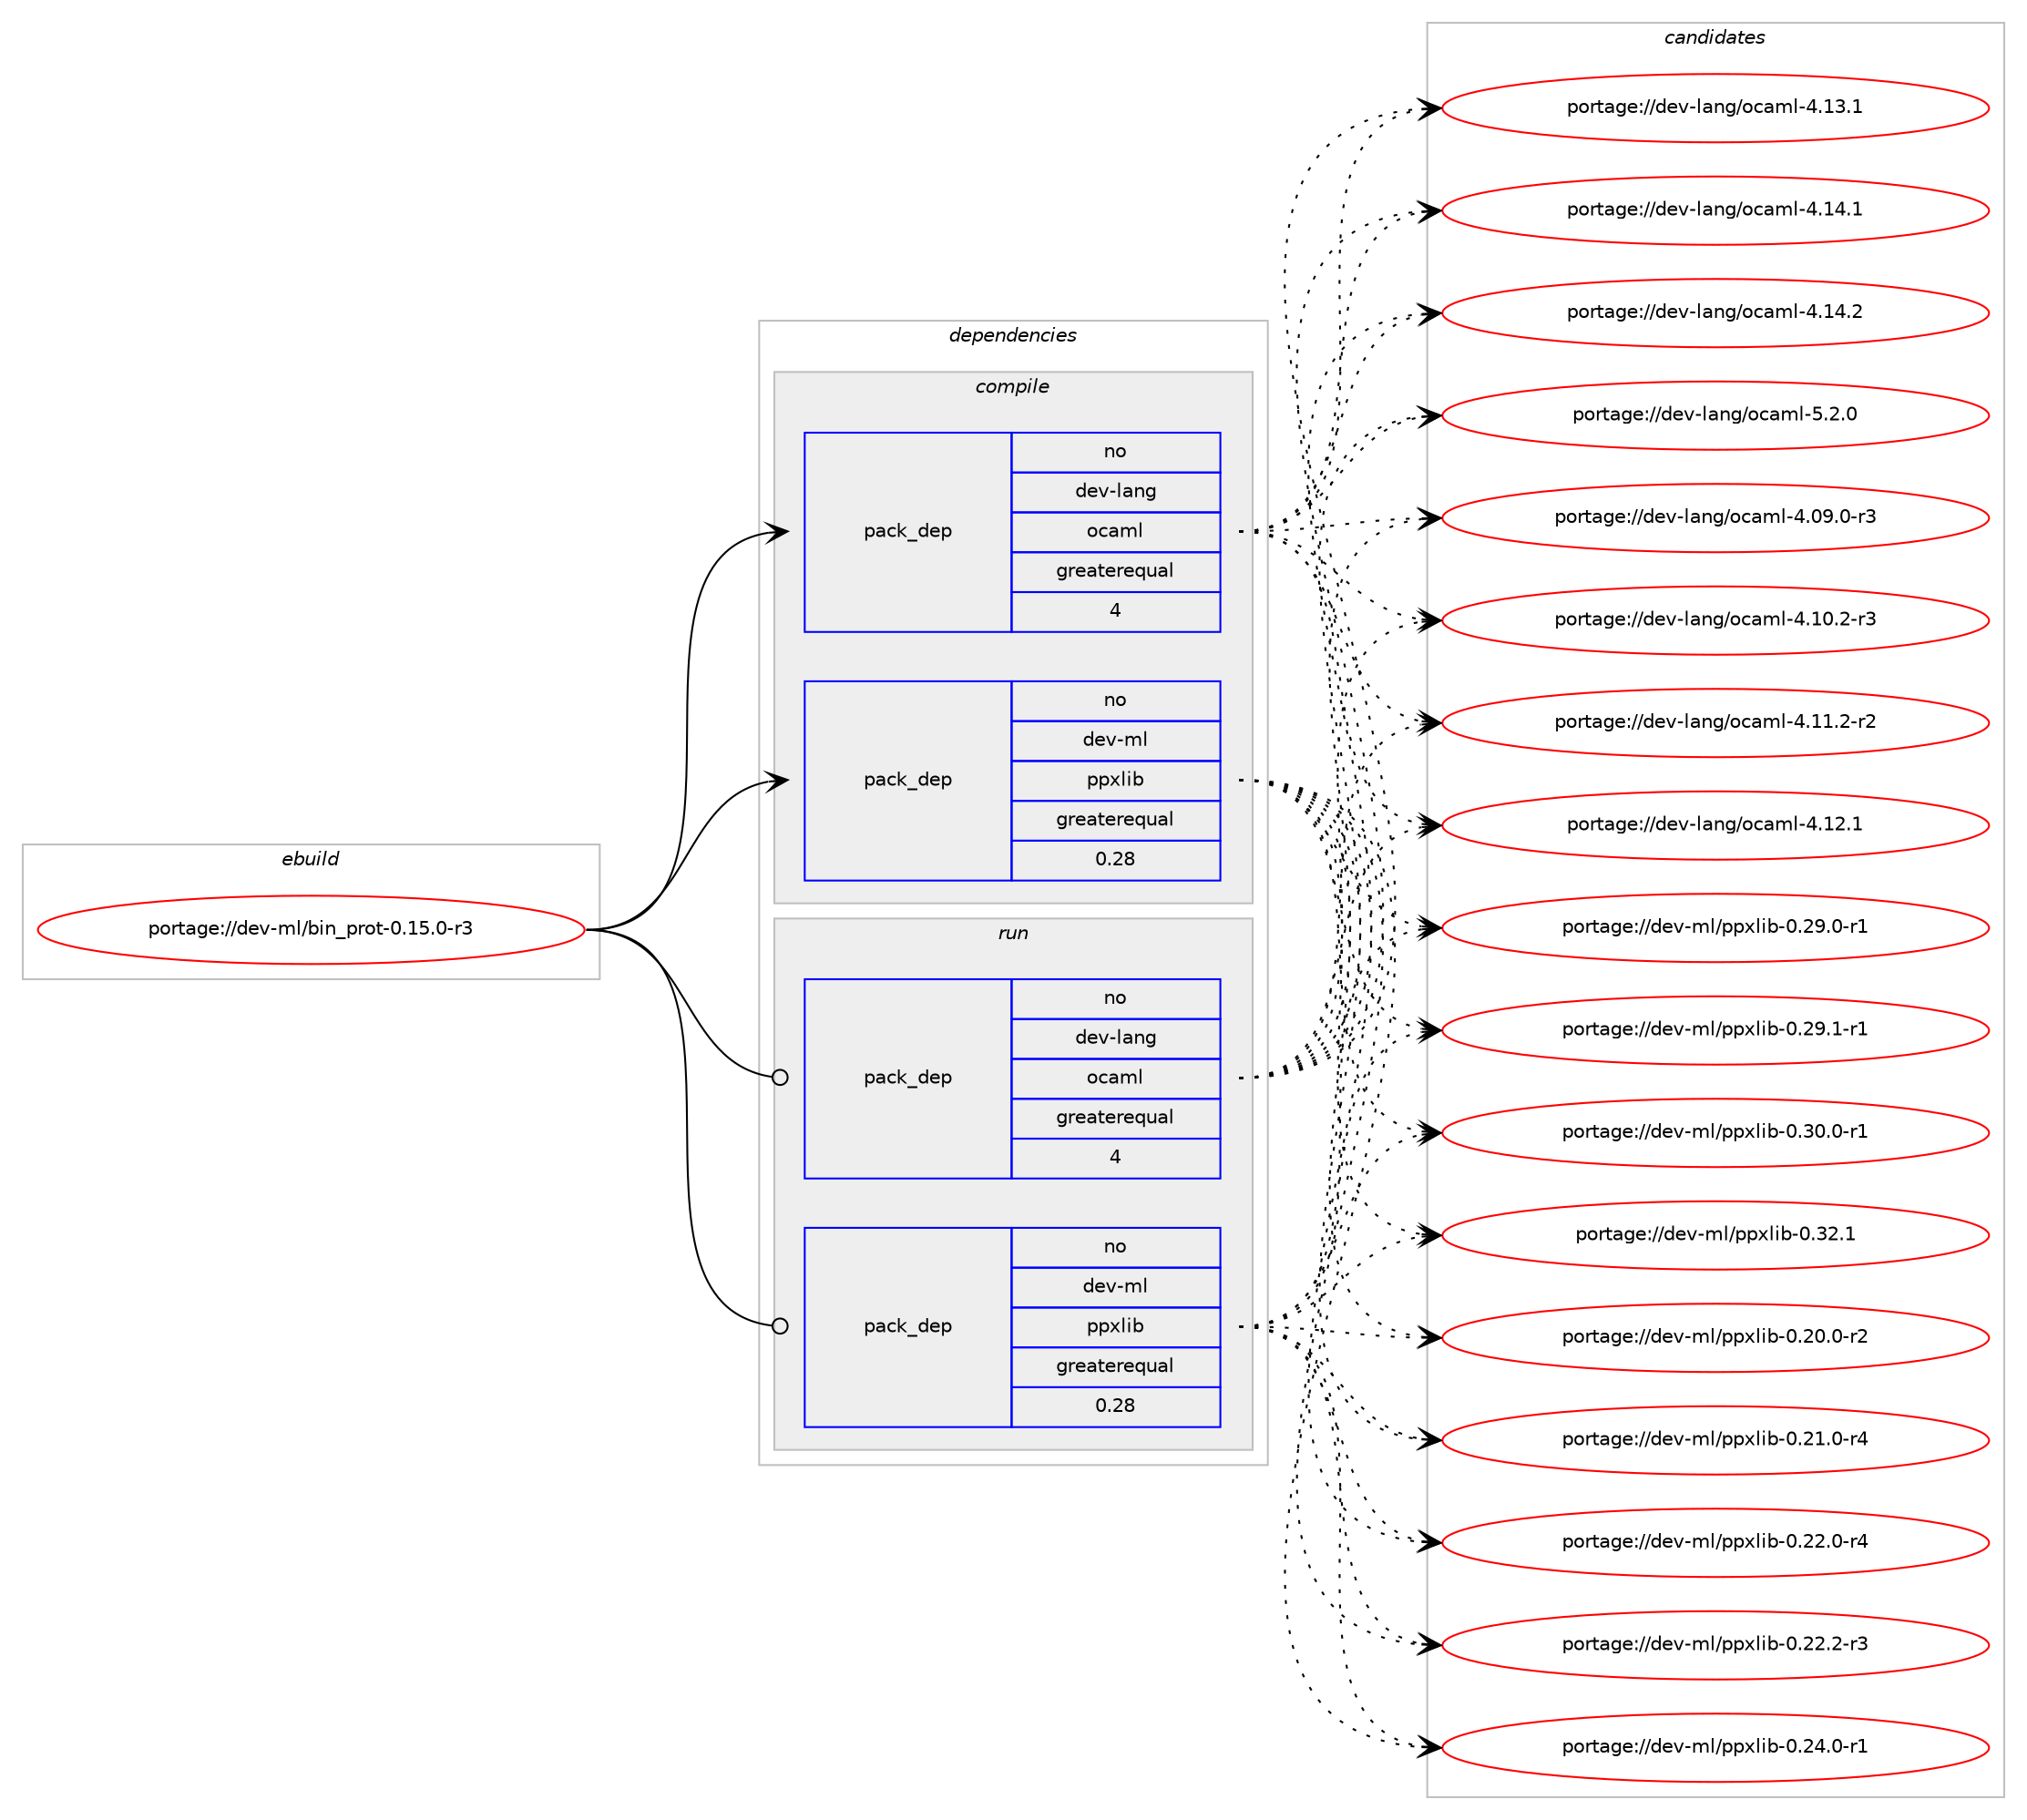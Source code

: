 digraph prolog {

# *************
# Graph options
# *************

newrank=true;
concentrate=true;
compound=true;
graph [rankdir=LR,fontname=Helvetica,fontsize=10,ranksep=1.5];#, ranksep=2.5, nodesep=0.2];
edge  [arrowhead=vee];
node  [fontname=Helvetica,fontsize=10];

# **********
# The ebuild
# **********

subgraph cluster_leftcol {
color=gray;
rank=same;
label=<<i>ebuild</i>>;
id [label="portage://dev-ml/bin_prot-0.15.0-r3", color=red, width=4, href="../dev-ml/bin_prot-0.15.0-r3.svg"];
}

# ****************
# The dependencies
# ****************

subgraph cluster_midcol {
color=gray;
label=<<i>dependencies</i>>;
subgraph cluster_compile {
fillcolor="#eeeeee";
style=filled;
label=<<i>compile</i>>;
subgraph pack29769 {
dependency59367 [label=<<TABLE BORDER="0" CELLBORDER="1" CELLSPACING="0" CELLPADDING="4" WIDTH="220"><TR><TD ROWSPAN="6" CELLPADDING="30">pack_dep</TD></TR><TR><TD WIDTH="110">no</TD></TR><TR><TD>dev-lang</TD></TR><TR><TD>ocaml</TD></TR><TR><TD>greaterequal</TD></TR><TR><TD>4</TD></TR></TABLE>>, shape=none, color=blue];
}
id:e -> dependency59367:w [weight=20,style="solid",arrowhead="vee"];
# *** BEGIN UNKNOWN DEPENDENCY TYPE (TODO) ***
# id -> package_dependency(portage://dev-ml/bin_prot-0.15.0-r3,install,no,dev-ml,base,none,[,,],[slot(0),subslot(0.15)],[])
# *** END UNKNOWN DEPENDENCY TYPE (TODO) ***

# *** BEGIN UNKNOWN DEPENDENCY TYPE (TODO) ***
# id -> package_dependency(portage://dev-ml/bin_prot-0.15.0-r3,install,no,dev-ml,dune,none,[,,],any_same_slot,[])
# *** END UNKNOWN DEPENDENCY TYPE (TODO) ***

# *** BEGIN UNKNOWN DEPENDENCY TYPE (TODO) ***
# id -> package_dependency(portage://dev-ml/bin_prot-0.15.0-r3,install,no,dev-ml,findlib,none,[,,],any_same_slot,[])
# *** END UNKNOWN DEPENDENCY TYPE (TODO) ***

# *** BEGIN UNKNOWN DEPENDENCY TYPE (TODO) ***
# id -> package_dependency(portage://dev-ml/bin_prot-0.15.0-r3,install,no,dev-ml,ppx_compare,none,[,,],[slot(0),subslot(0.15)],[])
# *** END UNKNOWN DEPENDENCY TYPE (TODO) ***

# *** BEGIN UNKNOWN DEPENDENCY TYPE (TODO) ***
# id -> package_dependency(portage://dev-ml/bin_prot-0.15.0-r3,install,no,dev-ml,ppx_custom_printf,none,[,,],[slot(0),subslot(0.15)],[])
# *** END UNKNOWN DEPENDENCY TYPE (TODO) ***

# *** BEGIN UNKNOWN DEPENDENCY TYPE (TODO) ***
# id -> package_dependency(portage://dev-ml/bin_prot-0.15.0-r3,install,no,dev-ml,ppx_fields_conv,none,[,,],[slot(0),subslot(0.15)],[])
# *** END UNKNOWN DEPENDENCY TYPE (TODO) ***

# *** BEGIN UNKNOWN DEPENDENCY TYPE (TODO) ***
# id -> package_dependency(portage://dev-ml/bin_prot-0.15.0-r3,install,no,dev-ml,ppx_optcomp,none,[,,],[slot(0),subslot(0.15)],[])
# *** END UNKNOWN DEPENDENCY TYPE (TODO) ***

# *** BEGIN UNKNOWN DEPENDENCY TYPE (TODO) ***
# id -> package_dependency(portage://dev-ml/bin_prot-0.15.0-r3,install,no,dev-ml,ppx_sexp_conv,none,[,,],[slot(0),subslot(0.15)],[])
# *** END UNKNOWN DEPENDENCY TYPE (TODO) ***

# *** BEGIN UNKNOWN DEPENDENCY TYPE (TODO) ***
# id -> package_dependency(portage://dev-ml/bin_prot-0.15.0-r3,install,no,dev-ml,ppx_variants_conv,none,[,,],[slot(0),subslot(0.15)],[])
# *** END UNKNOWN DEPENDENCY TYPE (TODO) ***

subgraph pack29770 {
dependency59368 [label=<<TABLE BORDER="0" CELLBORDER="1" CELLSPACING="0" CELLPADDING="4" WIDTH="220"><TR><TD ROWSPAN="6" CELLPADDING="30">pack_dep</TD></TR><TR><TD WIDTH="110">no</TD></TR><TR><TD>dev-ml</TD></TR><TR><TD>ppxlib</TD></TR><TR><TD>greaterequal</TD></TR><TR><TD>0.28</TD></TR></TABLE>>, shape=none, color=blue];
}
id:e -> dependency59368:w [weight=20,style="solid",arrowhead="vee"];
# *** BEGIN UNKNOWN DEPENDENCY TYPE (TODO) ***
# id -> package_dependency(portage://dev-ml/bin_prot-0.15.0-r3,install,no,dev-ml,variantslib,none,[,,],[slot(0),subslot(0.15)],[])
# *** END UNKNOWN DEPENDENCY TYPE (TODO) ***

}
subgraph cluster_compileandrun {
fillcolor="#eeeeee";
style=filled;
label=<<i>compile and run</i>>;
}
subgraph cluster_run {
fillcolor="#eeeeee";
style=filled;
label=<<i>run</i>>;
subgraph pack29771 {
dependency59369 [label=<<TABLE BORDER="0" CELLBORDER="1" CELLSPACING="0" CELLPADDING="4" WIDTH="220"><TR><TD ROWSPAN="6" CELLPADDING="30">pack_dep</TD></TR><TR><TD WIDTH="110">no</TD></TR><TR><TD>dev-lang</TD></TR><TR><TD>ocaml</TD></TR><TR><TD>greaterequal</TD></TR><TR><TD>4</TD></TR></TABLE>>, shape=none, color=blue];
}
id:e -> dependency59369:w [weight=20,style="solid",arrowhead="odot"];
# *** BEGIN UNKNOWN DEPENDENCY TYPE (TODO) ***
# id -> package_dependency(portage://dev-ml/bin_prot-0.15.0-r3,run,no,dev-ml,base,none,[,,],[slot(0),subslot(0.15)],[])
# *** END UNKNOWN DEPENDENCY TYPE (TODO) ***

# *** BEGIN UNKNOWN DEPENDENCY TYPE (TODO) ***
# id -> package_dependency(portage://dev-ml/bin_prot-0.15.0-r3,run,no,dev-ml,dune,none,[,,],any_same_slot,[])
# *** END UNKNOWN DEPENDENCY TYPE (TODO) ***

# *** BEGIN UNKNOWN DEPENDENCY TYPE (TODO) ***
# id -> package_dependency(portage://dev-ml/bin_prot-0.15.0-r3,run,no,dev-ml,findlib,none,[,,],any_same_slot,[])
# *** END UNKNOWN DEPENDENCY TYPE (TODO) ***

# *** BEGIN UNKNOWN DEPENDENCY TYPE (TODO) ***
# id -> package_dependency(portage://dev-ml/bin_prot-0.15.0-r3,run,no,dev-ml,ppx_compare,none,[,,],[slot(0),subslot(0.15)],[])
# *** END UNKNOWN DEPENDENCY TYPE (TODO) ***

# *** BEGIN UNKNOWN DEPENDENCY TYPE (TODO) ***
# id -> package_dependency(portage://dev-ml/bin_prot-0.15.0-r3,run,no,dev-ml,ppx_custom_printf,none,[,,],[slot(0),subslot(0.15)],[])
# *** END UNKNOWN DEPENDENCY TYPE (TODO) ***

# *** BEGIN UNKNOWN DEPENDENCY TYPE (TODO) ***
# id -> package_dependency(portage://dev-ml/bin_prot-0.15.0-r3,run,no,dev-ml,ppx_fields_conv,none,[,,],[slot(0),subslot(0.15)],[])
# *** END UNKNOWN DEPENDENCY TYPE (TODO) ***

# *** BEGIN UNKNOWN DEPENDENCY TYPE (TODO) ***
# id -> package_dependency(portage://dev-ml/bin_prot-0.15.0-r3,run,no,dev-ml,ppx_optcomp,none,[,,],[slot(0),subslot(0.15)],[])
# *** END UNKNOWN DEPENDENCY TYPE (TODO) ***

# *** BEGIN UNKNOWN DEPENDENCY TYPE (TODO) ***
# id -> package_dependency(portage://dev-ml/bin_prot-0.15.0-r3,run,no,dev-ml,ppx_sexp_conv,none,[,,],[slot(0),subslot(0.15)],[])
# *** END UNKNOWN DEPENDENCY TYPE (TODO) ***

# *** BEGIN UNKNOWN DEPENDENCY TYPE (TODO) ***
# id -> package_dependency(portage://dev-ml/bin_prot-0.15.0-r3,run,no,dev-ml,ppx_variants_conv,none,[,,],[slot(0),subslot(0.15)],[])
# *** END UNKNOWN DEPENDENCY TYPE (TODO) ***

subgraph pack29772 {
dependency59370 [label=<<TABLE BORDER="0" CELLBORDER="1" CELLSPACING="0" CELLPADDING="4" WIDTH="220"><TR><TD ROWSPAN="6" CELLPADDING="30">pack_dep</TD></TR><TR><TD WIDTH="110">no</TD></TR><TR><TD>dev-ml</TD></TR><TR><TD>ppxlib</TD></TR><TR><TD>greaterequal</TD></TR><TR><TD>0.28</TD></TR></TABLE>>, shape=none, color=blue];
}
id:e -> dependency59370:w [weight=20,style="solid",arrowhead="odot"];
# *** BEGIN UNKNOWN DEPENDENCY TYPE (TODO) ***
# id -> package_dependency(portage://dev-ml/bin_prot-0.15.0-r3,run,no,dev-ml,variantslib,none,[,,],[slot(0),subslot(0.15)],[])
# *** END UNKNOWN DEPENDENCY TYPE (TODO) ***

}
}

# **************
# The candidates
# **************

subgraph cluster_choices {
rank=same;
color=gray;
label=<<i>candidates</i>>;

subgraph choice29769 {
color=black;
nodesep=1;
choice1001011184510897110103471119997109108455246485746484511451 [label="portage://dev-lang/ocaml-4.09.0-r3", color=red, width=4,href="../dev-lang/ocaml-4.09.0-r3.svg"];
choice1001011184510897110103471119997109108455246494846504511451 [label="portage://dev-lang/ocaml-4.10.2-r3", color=red, width=4,href="../dev-lang/ocaml-4.10.2-r3.svg"];
choice1001011184510897110103471119997109108455246494946504511450 [label="portage://dev-lang/ocaml-4.11.2-r2", color=red, width=4,href="../dev-lang/ocaml-4.11.2-r2.svg"];
choice100101118451089711010347111999710910845524649504649 [label="portage://dev-lang/ocaml-4.12.1", color=red, width=4,href="../dev-lang/ocaml-4.12.1.svg"];
choice100101118451089711010347111999710910845524649514649 [label="portage://dev-lang/ocaml-4.13.1", color=red, width=4,href="../dev-lang/ocaml-4.13.1.svg"];
choice100101118451089711010347111999710910845524649524649 [label="portage://dev-lang/ocaml-4.14.1", color=red, width=4,href="../dev-lang/ocaml-4.14.1.svg"];
choice100101118451089711010347111999710910845524649524650 [label="portage://dev-lang/ocaml-4.14.2", color=red, width=4,href="../dev-lang/ocaml-4.14.2.svg"];
choice1001011184510897110103471119997109108455346504648 [label="portage://dev-lang/ocaml-5.2.0", color=red, width=4,href="../dev-lang/ocaml-5.2.0.svg"];
dependency59367:e -> choice1001011184510897110103471119997109108455246485746484511451:w [style=dotted,weight="100"];
dependency59367:e -> choice1001011184510897110103471119997109108455246494846504511451:w [style=dotted,weight="100"];
dependency59367:e -> choice1001011184510897110103471119997109108455246494946504511450:w [style=dotted,weight="100"];
dependency59367:e -> choice100101118451089711010347111999710910845524649504649:w [style=dotted,weight="100"];
dependency59367:e -> choice100101118451089711010347111999710910845524649514649:w [style=dotted,weight="100"];
dependency59367:e -> choice100101118451089711010347111999710910845524649524649:w [style=dotted,weight="100"];
dependency59367:e -> choice100101118451089711010347111999710910845524649524650:w [style=dotted,weight="100"];
dependency59367:e -> choice1001011184510897110103471119997109108455346504648:w [style=dotted,weight="100"];
}
subgraph choice29770 {
color=black;
nodesep=1;
choice100101118451091084711211212010810598454846504846484511450 [label="portage://dev-ml/ppxlib-0.20.0-r2", color=red, width=4,href="../dev-ml/ppxlib-0.20.0-r2.svg"];
choice100101118451091084711211212010810598454846504946484511452 [label="portage://dev-ml/ppxlib-0.21.0-r4", color=red, width=4,href="../dev-ml/ppxlib-0.21.0-r4.svg"];
choice100101118451091084711211212010810598454846505046484511452 [label="portage://dev-ml/ppxlib-0.22.0-r4", color=red, width=4,href="../dev-ml/ppxlib-0.22.0-r4.svg"];
choice100101118451091084711211212010810598454846505046504511451 [label="portage://dev-ml/ppxlib-0.22.2-r3", color=red, width=4,href="../dev-ml/ppxlib-0.22.2-r3.svg"];
choice100101118451091084711211212010810598454846505246484511449 [label="portage://dev-ml/ppxlib-0.24.0-r1", color=red, width=4,href="../dev-ml/ppxlib-0.24.0-r1.svg"];
choice100101118451091084711211212010810598454846505746484511449 [label="portage://dev-ml/ppxlib-0.29.0-r1", color=red, width=4,href="../dev-ml/ppxlib-0.29.0-r1.svg"];
choice100101118451091084711211212010810598454846505746494511449 [label="portage://dev-ml/ppxlib-0.29.1-r1", color=red, width=4,href="../dev-ml/ppxlib-0.29.1-r1.svg"];
choice100101118451091084711211212010810598454846514846484511449 [label="portage://dev-ml/ppxlib-0.30.0-r1", color=red, width=4,href="../dev-ml/ppxlib-0.30.0-r1.svg"];
choice10010111845109108471121121201081059845484651504649 [label="portage://dev-ml/ppxlib-0.32.1", color=red, width=4,href="../dev-ml/ppxlib-0.32.1.svg"];
dependency59368:e -> choice100101118451091084711211212010810598454846504846484511450:w [style=dotted,weight="100"];
dependency59368:e -> choice100101118451091084711211212010810598454846504946484511452:w [style=dotted,weight="100"];
dependency59368:e -> choice100101118451091084711211212010810598454846505046484511452:w [style=dotted,weight="100"];
dependency59368:e -> choice100101118451091084711211212010810598454846505046504511451:w [style=dotted,weight="100"];
dependency59368:e -> choice100101118451091084711211212010810598454846505246484511449:w [style=dotted,weight="100"];
dependency59368:e -> choice100101118451091084711211212010810598454846505746484511449:w [style=dotted,weight="100"];
dependency59368:e -> choice100101118451091084711211212010810598454846505746494511449:w [style=dotted,weight="100"];
dependency59368:e -> choice100101118451091084711211212010810598454846514846484511449:w [style=dotted,weight="100"];
dependency59368:e -> choice10010111845109108471121121201081059845484651504649:w [style=dotted,weight="100"];
}
subgraph choice29771 {
color=black;
nodesep=1;
choice1001011184510897110103471119997109108455246485746484511451 [label="portage://dev-lang/ocaml-4.09.0-r3", color=red, width=4,href="../dev-lang/ocaml-4.09.0-r3.svg"];
choice1001011184510897110103471119997109108455246494846504511451 [label="portage://dev-lang/ocaml-4.10.2-r3", color=red, width=4,href="../dev-lang/ocaml-4.10.2-r3.svg"];
choice1001011184510897110103471119997109108455246494946504511450 [label="portage://dev-lang/ocaml-4.11.2-r2", color=red, width=4,href="../dev-lang/ocaml-4.11.2-r2.svg"];
choice100101118451089711010347111999710910845524649504649 [label="portage://dev-lang/ocaml-4.12.1", color=red, width=4,href="../dev-lang/ocaml-4.12.1.svg"];
choice100101118451089711010347111999710910845524649514649 [label="portage://dev-lang/ocaml-4.13.1", color=red, width=4,href="../dev-lang/ocaml-4.13.1.svg"];
choice100101118451089711010347111999710910845524649524649 [label="portage://dev-lang/ocaml-4.14.1", color=red, width=4,href="../dev-lang/ocaml-4.14.1.svg"];
choice100101118451089711010347111999710910845524649524650 [label="portage://dev-lang/ocaml-4.14.2", color=red, width=4,href="../dev-lang/ocaml-4.14.2.svg"];
choice1001011184510897110103471119997109108455346504648 [label="portage://dev-lang/ocaml-5.2.0", color=red, width=4,href="../dev-lang/ocaml-5.2.0.svg"];
dependency59369:e -> choice1001011184510897110103471119997109108455246485746484511451:w [style=dotted,weight="100"];
dependency59369:e -> choice1001011184510897110103471119997109108455246494846504511451:w [style=dotted,weight="100"];
dependency59369:e -> choice1001011184510897110103471119997109108455246494946504511450:w [style=dotted,weight="100"];
dependency59369:e -> choice100101118451089711010347111999710910845524649504649:w [style=dotted,weight="100"];
dependency59369:e -> choice100101118451089711010347111999710910845524649514649:w [style=dotted,weight="100"];
dependency59369:e -> choice100101118451089711010347111999710910845524649524649:w [style=dotted,weight="100"];
dependency59369:e -> choice100101118451089711010347111999710910845524649524650:w [style=dotted,weight="100"];
dependency59369:e -> choice1001011184510897110103471119997109108455346504648:w [style=dotted,weight="100"];
}
subgraph choice29772 {
color=black;
nodesep=1;
choice100101118451091084711211212010810598454846504846484511450 [label="portage://dev-ml/ppxlib-0.20.0-r2", color=red, width=4,href="../dev-ml/ppxlib-0.20.0-r2.svg"];
choice100101118451091084711211212010810598454846504946484511452 [label="portage://dev-ml/ppxlib-0.21.0-r4", color=red, width=4,href="../dev-ml/ppxlib-0.21.0-r4.svg"];
choice100101118451091084711211212010810598454846505046484511452 [label="portage://dev-ml/ppxlib-0.22.0-r4", color=red, width=4,href="../dev-ml/ppxlib-0.22.0-r4.svg"];
choice100101118451091084711211212010810598454846505046504511451 [label="portage://dev-ml/ppxlib-0.22.2-r3", color=red, width=4,href="../dev-ml/ppxlib-0.22.2-r3.svg"];
choice100101118451091084711211212010810598454846505246484511449 [label="portage://dev-ml/ppxlib-0.24.0-r1", color=red, width=4,href="../dev-ml/ppxlib-0.24.0-r1.svg"];
choice100101118451091084711211212010810598454846505746484511449 [label="portage://dev-ml/ppxlib-0.29.0-r1", color=red, width=4,href="../dev-ml/ppxlib-0.29.0-r1.svg"];
choice100101118451091084711211212010810598454846505746494511449 [label="portage://dev-ml/ppxlib-0.29.1-r1", color=red, width=4,href="../dev-ml/ppxlib-0.29.1-r1.svg"];
choice100101118451091084711211212010810598454846514846484511449 [label="portage://dev-ml/ppxlib-0.30.0-r1", color=red, width=4,href="../dev-ml/ppxlib-0.30.0-r1.svg"];
choice10010111845109108471121121201081059845484651504649 [label="portage://dev-ml/ppxlib-0.32.1", color=red, width=4,href="../dev-ml/ppxlib-0.32.1.svg"];
dependency59370:e -> choice100101118451091084711211212010810598454846504846484511450:w [style=dotted,weight="100"];
dependency59370:e -> choice100101118451091084711211212010810598454846504946484511452:w [style=dotted,weight="100"];
dependency59370:e -> choice100101118451091084711211212010810598454846505046484511452:w [style=dotted,weight="100"];
dependency59370:e -> choice100101118451091084711211212010810598454846505046504511451:w [style=dotted,weight="100"];
dependency59370:e -> choice100101118451091084711211212010810598454846505246484511449:w [style=dotted,weight="100"];
dependency59370:e -> choice100101118451091084711211212010810598454846505746484511449:w [style=dotted,weight="100"];
dependency59370:e -> choice100101118451091084711211212010810598454846505746494511449:w [style=dotted,weight="100"];
dependency59370:e -> choice100101118451091084711211212010810598454846514846484511449:w [style=dotted,weight="100"];
dependency59370:e -> choice10010111845109108471121121201081059845484651504649:w [style=dotted,weight="100"];
}
}

}
